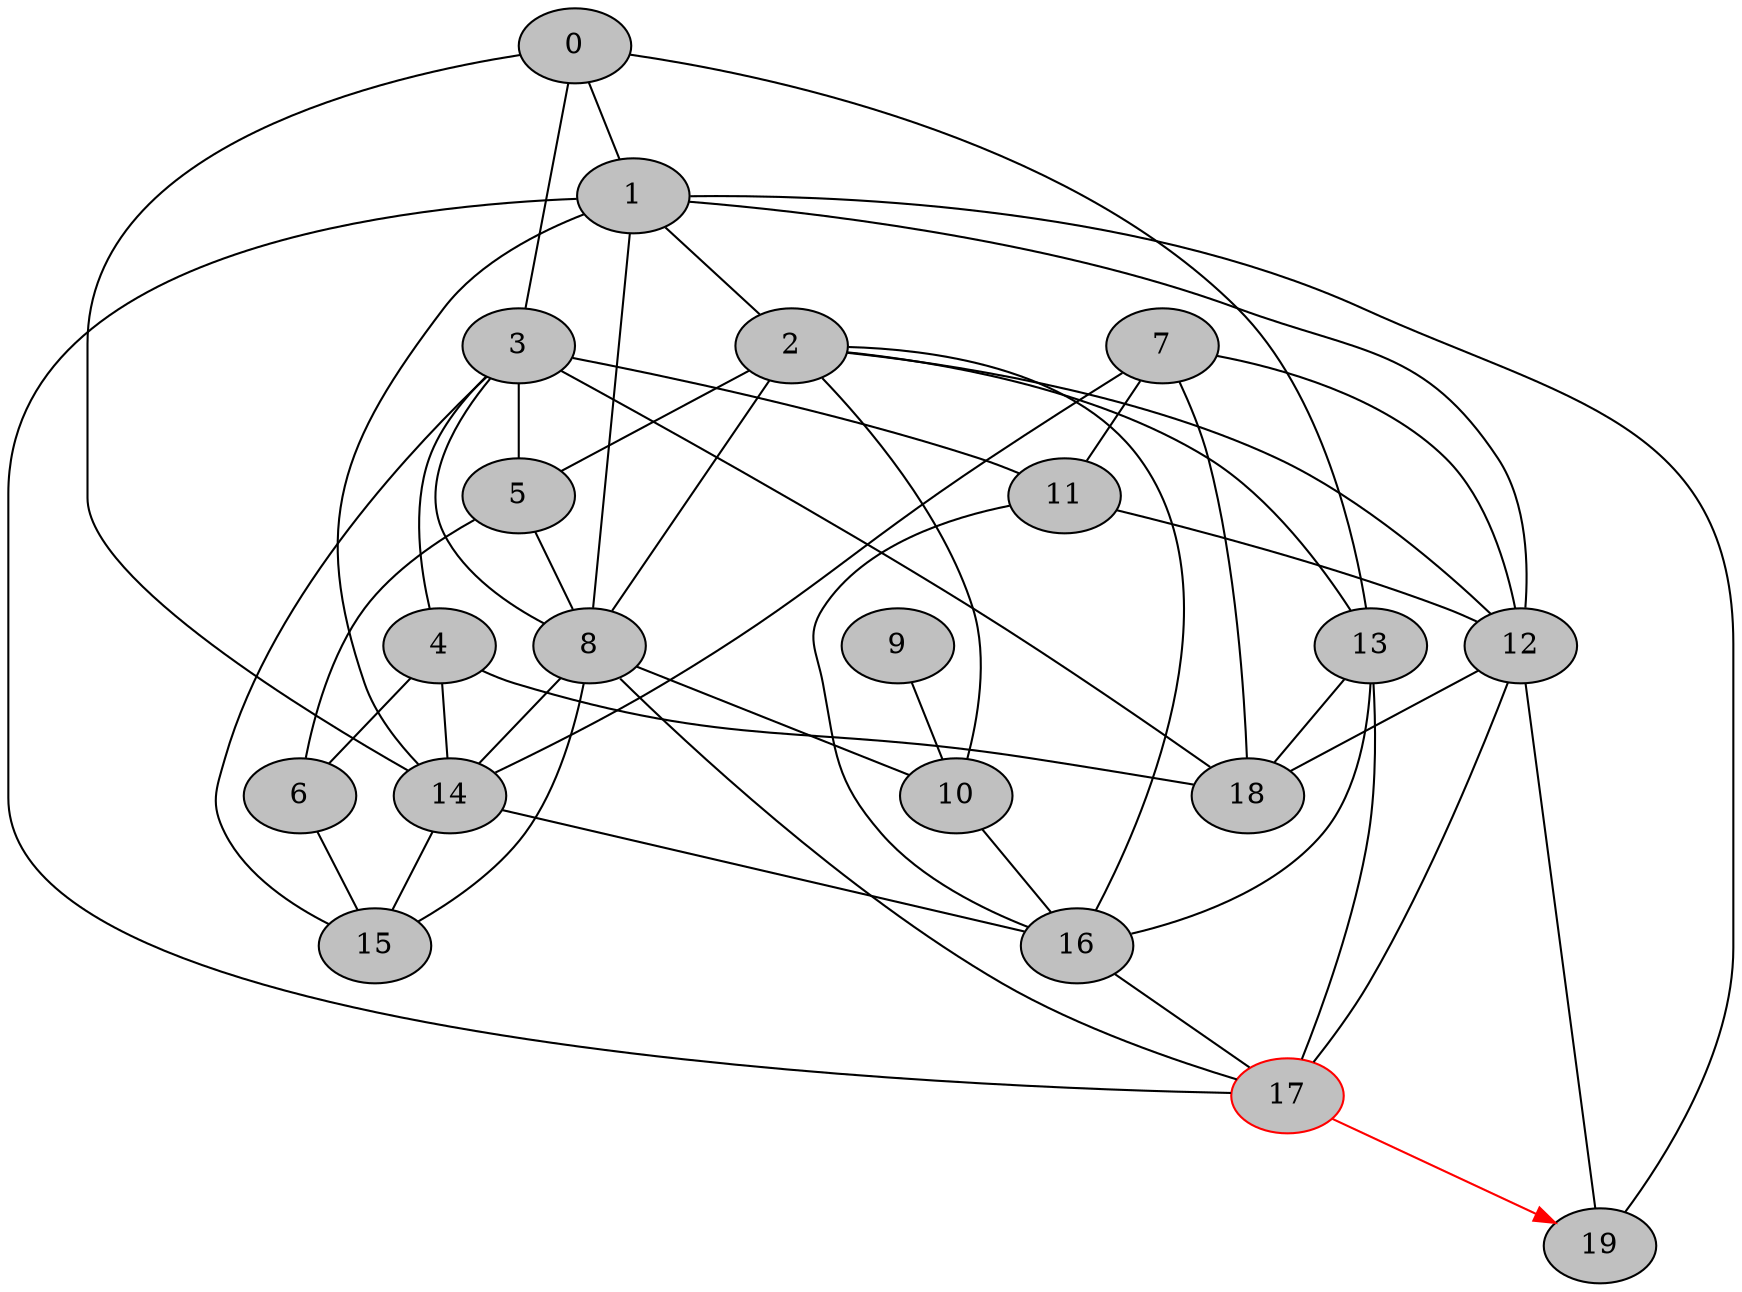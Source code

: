 // network test graph
digraph
{
	0 [fillcolor=gray,style=filled,]
	1 [fillcolor=gray,style=filled,]
	2 [fillcolor=gray,style=filled,]
	3 [fillcolor=gray,style=filled,]
	4 [fillcolor=gray,style=filled,]
	5 [fillcolor=gray,style=filled,]
	6 [fillcolor=gray,style=filled,]
	7 [fillcolor=gray,style=filled,]
	8 [fillcolor=gray,style=filled,]
	9 [fillcolor=gray,style=filled,]
	10 [fillcolor=gray,style=filled,]
	11 [fillcolor=gray,style=filled,]
	12 [fillcolor=gray,style=filled,]
	13 [fillcolor=gray,style=filled,]
	14 [fillcolor=gray,style=filled,]
	15 [fillcolor=gray,style=filled,]
	16 [fillcolor=gray,style=filled,]
	17 [fillcolor=gray,style=filled,color=red,]
	18 [fillcolor=gray,style=filled,]
	19 [fillcolor=gray,style=filled,]
	0 -> 1 [dir=none]
	0 -> 3 [dir=none]
	0 -> 13 [dir=none]
	0 -> 14 [dir=none]
	1 -> 2 [dir=none]
	1 -> 8 [dir=none]
	1 -> 12 [dir=none]
	1 -> 14 [dir=none]
	1 -> 17 [dir=none]
	1 -> 19 [dir=none]
	2 -> 5 [dir=none]
	2 -> 8 [dir=none]
	2 -> 10 [dir=none]
	2 -> 12 [dir=none]
	2 -> 13 [dir=none]
	2 -> 16 [dir=none]
	3 -> 4 [dir=none]
	3 -> 5 [dir=none]
	3 -> 8 [dir=none]
	3 -> 11 [dir=none]
	3 -> 15 [dir=none]
	3 -> 18 [dir=none]
	4 -> 6 [dir=none]
	4 -> 14 [dir=none]
	4 -> 18 [dir=none]
	5 -> 6 [dir=none]
	5 -> 8 [dir=none]
	6 -> 15 [dir=none]
	7 -> 11 [dir=none]
	7 -> 12 [dir=none]
	7 -> 14 [dir=none]
	7 -> 18 [dir=none]
	8 -> 10 [dir=none]
	8 -> 14 [dir=none]
	8 -> 15 [dir=none]
	8 -> 17 [dir=none]
	9 -> 10 [dir=none]
	10 -> 16 [dir=none]
	11 -> 12 [dir=none]
	11 -> 16 [dir=none]
	12 -> 17 [dir=none]
	12 -> 18 [dir=none]
	12 -> 19 [dir=none]
	13 -> 16 [dir=none]
	13 -> 17 [dir=none]
	13 -> 18 [dir=none]
	14 -> 15 [dir=none]
	14 -> 16 [dir=none]
	16 -> 17 [dir=none]
	17 -> 19 [dir=forward,color=red,]
}
